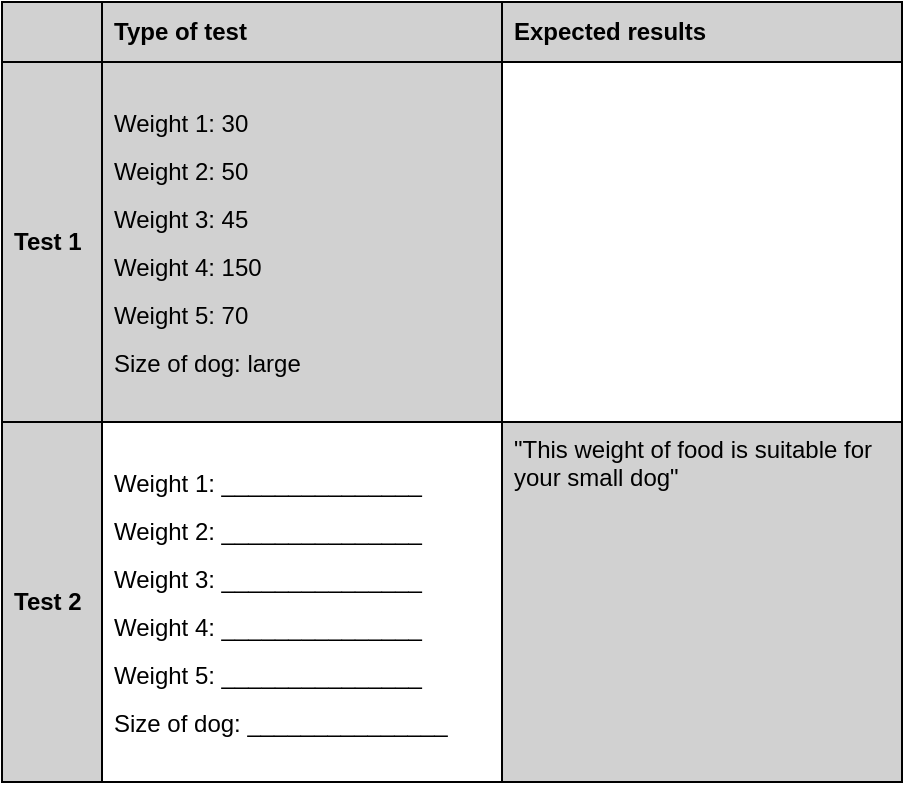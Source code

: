 <mxfile version="21.7.5" type="device" pages="2">
  <diagram id="b4KbmzYfxXK9f72umE7G" name="tt">
    <mxGraphModel dx="1434" dy="844" grid="1" gridSize="10" guides="1" tooltips="1" connect="1" arrows="1" fold="1" page="1" pageScale="1" pageWidth="1169" pageHeight="827" math="0" shadow="0">
      <root>
        <mxCell id="0" />
        <mxCell id="1" parent="0" />
        <mxCell id="GNqTdaBgWduBMivC4VjJ-1" value="" style="rounded=0;whiteSpace=wrap;html=1;align=left;spacingLeft=4;spacingRight=4;fillColor=#D1D1D1;" vertex="1" parent="1">
          <mxGeometry x="270" y="190" width="50" height="30" as="geometry" />
        </mxCell>
        <mxCell id="GNqTdaBgWduBMivC4VjJ-2" value="&lt;b&gt;Type of test&lt;/b&gt;" style="rounded=0;whiteSpace=wrap;html=1;align=left;spacingLeft=4;spacingRight=4;fillColor=#d1d1d1;" vertex="1" parent="1">
          <mxGeometry x="320" y="190" width="200" height="30" as="geometry" />
        </mxCell>
        <mxCell id="GNqTdaBgWduBMivC4VjJ-3" value="&lt;b&gt;Expected results&lt;/b&gt;" style="rounded=0;whiteSpace=wrap;html=1;align=left;spacingLeft=4;spacingRight=4;fillColor=#d1d1d1;" vertex="1" parent="1">
          <mxGeometry x="520" y="190" width="200" height="30" as="geometry" />
        </mxCell>
        <mxCell id="GNqTdaBgWduBMivC4VjJ-4" value="Test 1" style="rounded=0;whiteSpace=wrap;html=1;align=left;spacingLeft=4;spacingRight=4;fontStyle=1;fillColor=#d1d1d1;" vertex="1" parent="1">
          <mxGeometry x="270" y="220" width="50" height="180" as="geometry" />
        </mxCell>
        <mxCell id="GNqTdaBgWduBMivC4VjJ-5" value="&lt;p style=&quot;line-height: 200%;&quot;&gt;Weight 1: 30&lt;br&gt;Weight 2: 50&lt;br&gt;Weight 3: 45&lt;br&gt;Weight 4: 150&lt;br&gt;Weight 5: 70&lt;br&gt;Size of dog: large&lt;/p&gt;" style="rounded=0;align=left;spacingLeft=4;spacingRight=4;verticalAlign=top;html=1;fillColor=#d1d1d1;" vertex="1" parent="1">
          <mxGeometry x="320" y="220" width="200" height="180" as="geometry" />
        </mxCell>
        <mxCell id="GNqTdaBgWduBMivC4VjJ-6" value="" style="rounded=0;whiteSpace=wrap;html=1;align=left;spacingLeft=4;spacingRight=4;" vertex="1" parent="1">
          <mxGeometry x="520" y="220" width="200" height="180" as="geometry" />
        </mxCell>
        <mxCell id="GNqTdaBgWduBMivC4VjJ-7" value="Test 2" style="rounded=0;whiteSpace=wrap;html=1;align=left;spacingLeft=4;spacingRight=4;fontStyle=1;fillColor=#d1d1d1;" vertex="1" parent="1">
          <mxGeometry x="270" y="400" width="50" height="180" as="geometry" />
        </mxCell>
        <mxCell id="GNqTdaBgWduBMivC4VjJ-8" value="&lt;p style=&quot;line-height: 200%;&quot;&gt;Weight 1:&amp;nbsp;_______________&lt;br&gt;Weight 2: _______________&lt;br&gt;Weight 3: _______________&lt;br&gt;Weight 4: _______________&lt;br&gt;Weight 5: _______________&lt;br&gt;Size of dog: _______________&lt;/p&gt;" style="rounded=0;align=left;spacingLeft=4;spacingRight=4;verticalAlign=top;html=1;" vertex="1" parent="1">
          <mxGeometry x="320" y="400" width="200" height="180" as="geometry" />
        </mxCell>
        <mxCell id="GNqTdaBgWduBMivC4VjJ-9" value="&quot;This weight of food is suitable for your small dog&quot;" style="rounded=0;whiteSpace=wrap;html=1;align=left;spacingLeft=4;spacingRight=4;verticalAlign=top;fillColor=#d1d1d1;" vertex="1" parent="1">
          <mxGeometry x="520" y="400" width="200" height="180" as="geometry" />
        </mxCell>
      </root>
    </mxGraphModel>
  </diagram>
  <diagram id="JSeTmKmpEg_ac6eDD1_o" name="Task 2C">
    <mxGraphModel dx="869" dy="664" grid="1" gridSize="10" guides="1" tooltips="1" connect="1" arrows="1" fold="1" page="1" pageScale="1" pageWidth="1169" pageHeight="827" math="0" shadow="0">
      <root>
        <mxCell id="0" />
        <mxCell id="1" parent="0" />
        <mxCell id="6sAHpHZGAtFHMqBKG0Os-1" value="Entity&amp;nbsp;name: Seller" style="rounded=0;whiteSpace=wrap;html=1;align=left;fontFamily=Trebuchet MS;fontStyle=1;fontSize=14;fillColor=#eeeeee;strokeColor=#36393d;spacing=5;" parent="1" vertex="1">
          <mxGeometry x="240" y="40" width="620" height="40" as="geometry" />
        </mxCell>
        <mxCell id="6sAHpHZGAtFHMqBKG0Os-2" value="Attribute name" style="rounded=0;whiteSpace=wrap;html=1;align=left;fontStyle=1;fontFamily=Trebuchet MS;fontSize=14;fillColor=#eeeeee;strokeColor=#36393d;spacing=5;" parent="1" vertex="1">
          <mxGeometry x="240" y="80" width="140" height="40" as="geometry" />
        </mxCell>
        <mxCell id="6sAHpHZGAtFHMqBKG0Os-3" value="sellerName" style="rounded=0;whiteSpace=wrap;html=1;align=left;fontFamily=Trebuchet MS;fontSize=14;spacing=5;" parent="1" vertex="1">
          <mxGeometry x="240" y="120" width="140" height="40" as="geometry" />
        </mxCell>
        <mxCell id="6sAHpHZGAtFHMqBKG0Os-4" value="sellerAddress" style="rounded=0;whiteSpace=wrap;html=1;align=left;fontFamily=Trebuchet MS;fontSize=14;spacing=5;" parent="1" vertex="1">
          <mxGeometry x="240" y="160" width="140" height="40" as="geometry" />
        </mxCell>
        <mxCell id="6sAHpHZGAtFHMqBKG0Os-5" value="email" style="rounded=0;whiteSpace=wrap;html=1;align=left;fontFamily=Trebuchet MS;fontSize=14;spacing=5;" parent="1" vertex="1">
          <mxGeometry x="240" y="240" width="140" height="40" as="geometry" />
        </mxCell>
        <mxCell id="6sAHpHZGAtFHMqBKG0Os-6" value="telephoneNumber" style="rounded=0;whiteSpace=wrap;html=1;align=left;fontFamily=Trebuchet MS;fontSize=14;spacing=5;" parent="1" vertex="1">
          <mxGeometry x="240" y="280" width="140" height="40" as="geometry" />
        </mxCell>
        <mxCell id="6sAHpHZGAtFHMqBKG0Os-7" value="Key&lt;br style=&quot;font-size: 14px;&quot;&gt;" style="rounded=0;whiteSpace=wrap;html=1;align=left;fontStyle=1;fontFamily=Trebuchet MS;fontSize=14;fillColor=#eeeeee;strokeColor=#36393d;spacing=5;" parent="1" vertex="1">
          <mxGeometry x="380" y="80" width="40" height="40" as="geometry" />
        </mxCell>
        <mxCell id="6sAHpHZGAtFHMqBKG0Os-8" value="" style="rounded=0;whiteSpace=wrap;html=1;align=left;fontStyle=0;fontFamily=Trebuchet MS;fontSize=14;spacing=5;" parent="1" vertex="1">
          <mxGeometry x="380" y="120" width="40" height="40" as="geometry" />
        </mxCell>
        <mxCell id="6sAHpHZGAtFHMqBKG0Os-9" value="" style="rounded=0;whiteSpace=wrap;html=1;align=left;fontStyle=0;fontFamily=Trebuchet MS;fontSize=14;spacing=5;" parent="1" vertex="1">
          <mxGeometry x="380" y="160" width="40" height="40" as="geometry" />
        </mxCell>
        <mxCell id="6sAHpHZGAtFHMqBKG0Os-10" value="" style="rounded=0;whiteSpace=wrap;html=1;align=left;fontStyle=0;fontFamily=Trebuchet MS;fontSize=14;spacing=5;" parent="1" vertex="1">
          <mxGeometry x="380" y="240" width="40" height="40" as="geometry" />
        </mxCell>
        <mxCell id="6sAHpHZGAtFHMqBKG0Os-11" value="" style="rounded=0;whiteSpace=wrap;html=1;align=left;fontStyle=0;fontFamily=Trebuchet MS;fontSize=14;spacing=5;" parent="1" vertex="1">
          <mxGeometry x="380" y="280" width="40" height="40" as="geometry" />
        </mxCell>
        <mxCell id="6sAHpHZGAtFHMqBKG0Os-13" value="Type" style="rounded=0;whiteSpace=wrap;html=1;align=left;fontStyle=1;fontFamily=Trebuchet MS;fontSize=14;fillColor=#eeeeee;strokeColor=#36393d;spacing=5;" parent="1" vertex="1">
          <mxGeometry x="420" y="80" width="60" height="40" as="geometry" />
        </mxCell>
        <mxCell id="6sAHpHZGAtFHMqBKG0Os-14" value="text" style="rounded=0;whiteSpace=wrap;html=1;align=left;fontStyle=0;fontFamily=Trebuchet MS;fontSize=14;spacing=5;" parent="1" vertex="1">
          <mxGeometry x="420" y="120" width="60" height="40" as="geometry" />
        </mxCell>
        <mxCell id="6sAHpHZGAtFHMqBKG0Os-15" value="text" style="rounded=0;whiteSpace=wrap;html=1;align=left;fontStyle=0;fontFamily=Trebuchet MS;fontSize=14;spacing=5;" parent="1" vertex="1">
          <mxGeometry x="420" y="160" width="60" height="40" as="geometry" />
        </mxCell>
        <mxCell id="6sAHpHZGAtFHMqBKG0Os-16" value="text" style="rounded=0;whiteSpace=wrap;html=1;align=left;fontStyle=0;fontFamily=Trebuchet MS;fontSize=14;spacing=5;" parent="1" vertex="1">
          <mxGeometry x="420" y="240" width="60" height="40" as="geometry" />
        </mxCell>
        <mxCell id="6sAHpHZGAtFHMqBKG0Os-17" value="text" style="rounded=0;whiteSpace=wrap;html=1;align=left;fontStyle=0;fontFamily=Trebuchet MS;fontSize=14;spacing=5;" parent="1" vertex="1">
          <mxGeometry x="420" y="280" width="60" height="40" as="geometry" />
        </mxCell>
        <mxCell id="6sAHpHZGAtFHMqBKG0Os-18" value="Size" style="rounded=0;whiteSpace=wrap;html=1;align=left;fontStyle=1;fontFamily=Trebuchet MS;fontSize=14;fillColor=#eeeeee;strokeColor=#36393d;spacing=5;" parent="1" vertex="1">
          <mxGeometry x="480" y="80" width="60" height="40" as="geometry" />
        </mxCell>
        <mxCell id="6sAHpHZGAtFHMqBKG0Os-19" value="50" style="rounded=0;whiteSpace=wrap;html=1;align=left;fontStyle=0;fontFamily=Trebuchet MS;fontSize=14;spacing=5;" parent="1" vertex="1">
          <mxGeometry x="480" y="120" width="60" height="40" as="geometry" />
        </mxCell>
        <mxCell id="6sAHpHZGAtFHMqBKG0Os-20" value="255" style="rounded=0;whiteSpace=wrap;html=1;align=left;fontStyle=0;fontFamily=Trebuchet MS;fontSize=14;spacing=5;" parent="1" vertex="1">
          <mxGeometry x="480" y="160" width="60" height="40" as="geometry" />
        </mxCell>
        <mxCell id="6sAHpHZGAtFHMqBKG0Os-21" value="100" style="rounded=0;whiteSpace=wrap;html=1;align=left;fontStyle=0;fontFamily=Trebuchet MS;fontSize=14;spacing=5;" parent="1" vertex="1">
          <mxGeometry x="480" y="240" width="60" height="40" as="geometry" />
        </mxCell>
        <mxCell id="6sAHpHZGAtFHMqBKG0Os-22" value="11" style="rounded=0;whiteSpace=wrap;html=1;align=left;fontStyle=0;fontFamily=Trebuchet MS;fontSize=14;spacing=5;" parent="1" vertex="1">
          <mxGeometry x="480" y="280" width="60" height="40" as="geometry" />
        </mxCell>
        <mxCell id="6sAHpHZGAtFHMqBKG0Os-23" value="Required" style="rounded=0;whiteSpace=wrap;html=1;align=left;fontStyle=1;fontFamily=Trebuchet MS;fontSize=14;fillColor=#eeeeee;strokeColor=#36393d;spacing=5;" parent="1" vertex="1">
          <mxGeometry x="540" y="80" width="80" height="40" as="geometry" />
        </mxCell>
        <mxCell id="6sAHpHZGAtFHMqBKG0Os-24" value="Y" style="rounded=0;whiteSpace=wrap;html=1;align=left;fontStyle=0;fontFamily=Trebuchet MS;fontSize=14;spacing=5;" parent="1" vertex="1">
          <mxGeometry x="540" y="280" width="80" height="40" as="geometry" />
        </mxCell>
        <mxCell id="6sAHpHZGAtFHMqBKG0Os-25" value="Y" style="rounded=0;whiteSpace=wrap;html=1;align=left;fontStyle=0;fontFamily=Trebuchet MS;fontSize=14;spacing=5;" parent="1" vertex="1">
          <mxGeometry x="540" y="120" width="80" height="40" as="geometry" />
        </mxCell>
        <mxCell id="6sAHpHZGAtFHMqBKG0Os-26" value="Y" style="rounded=0;whiteSpace=wrap;html=1;align=left;fontStyle=0;fontFamily=Trebuchet MS;fontSize=14;spacing=5;" parent="1" vertex="1">
          <mxGeometry x="540" y="160" width="80" height="40" as="geometry" />
        </mxCell>
        <mxCell id="6sAHpHZGAtFHMqBKG0Os-27" value="N" style="rounded=0;whiteSpace=wrap;html=1;align=left;fontStyle=0;fontFamily=Trebuchet MS;fontSize=14;spacing=5;" parent="1" vertex="1">
          <mxGeometry x="540" y="240" width="80" height="40" as="geometry" />
        </mxCell>
        <mxCell id="6sAHpHZGAtFHMqBKG0Os-28" value="Validation" style="rounded=0;whiteSpace=wrap;html=1;align=left;fontStyle=1;fontFamily=Trebuchet MS;fontSize=14;fillColor=#eeeeee;strokeColor=#36393d;spacing=5;" parent="1" vertex="1">
          <mxGeometry x="620" y="80" width="240" height="40" as="geometry" />
        </mxCell>
        <mxCell id="6sAHpHZGAtFHMqBKG0Os-29" value="" style="rounded=0;whiteSpace=wrap;html=1;align=left;fontStyle=0;fontFamily=Trebuchet MS;fontSize=14;spacing=5;" parent="1" vertex="1">
          <mxGeometry x="620" y="120" width="240" height="40" as="geometry" />
        </mxCell>
        <mxCell id="6sAHpHZGAtFHMqBKG0Os-30" value="" style="rounded=0;whiteSpace=wrap;html=1;align=left;fontStyle=0;fontFamily=Trebuchet MS;fontSize=14;spacing=5;" parent="1" vertex="1">
          <mxGeometry x="620" y="160" width="240" height="40" as="geometry" />
        </mxCell>
        <mxCell id="6sAHpHZGAtFHMqBKG0Os-31" value="" style="rounded=0;whiteSpace=wrap;html=1;align=left;fontStyle=0;fontFamily=Trebuchet MS;fontSize=14;spacing=5;" parent="1" vertex="1">
          <mxGeometry x="620" y="240" width="240" height="40" as="geometry" />
        </mxCell>
        <mxCell id="6sAHpHZGAtFHMqBKG0Os-32" value="" style="rounded=0;whiteSpace=wrap;html=1;align=left;fontStyle=0;fontFamily=Trebuchet MS;fontSize=14;spacing=5;" parent="1" vertex="1">
          <mxGeometry x="620" y="280" width="240" height="40" as="geometry" />
        </mxCell>
        <mxCell id="6sAHpHZGAtFHMqBKG0Os-33" value="Entity&amp;nbsp;name: Property" style="rounded=0;whiteSpace=wrap;html=1;align=left;fontFamily=Trebuchet MS;fontStyle=1;fontSize=14;fillColor=#eeeeee;strokeColor=#36393d;spacing=5;" parent="1" vertex="1">
          <mxGeometry x="240" y="360" width="620" height="40" as="geometry" />
        </mxCell>
        <mxCell id="6sAHpHZGAtFHMqBKG0Os-34" value="Attribute name" style="rounded=0;whiteSpace=wrap;html=1;align=left;fontStyle=1;fontFamily=Trebuchet MS;fontSize=14;fillColor=#eeeeee;strokeColor=#36393d;spacing=5;" parent="1" vertex="1">
          <mxGeometry x="240" y="400" width="140" height="40" as="geometry" />
        </mxCell>
        <mxCell id="6sAHpHZGAtFHMqBKG0Os-35" value="houseNumber" style="rounded=0;whiteSpace=wrap;html=1;align=left;fontFamily=Trebuchet MS;fontSize=14;spacing=5;" parent="1" vertex="1">
          <mxGeometry x="240" y="440" width="140" height="40" as="geometry" />
        </mxCell>
        <mxCell id="6sAHpHZGAtFHMqBKG0Os-36" value="street" style="rounded=0;whiteSpace=wrap;html=1;align=left;fontFamily=Trebuchet MS;fontSize=14;spacing=5;" parent="1" vertex="1">
          <mxGeometry x="240" y="480" width="140" height="40" as="geometry" />
        </mxCell>
        <mxCell id="6sAHpHZGAtFHMqBKG0Os-37" value="city" style="rounded=0;whiteSpace=wrap;html=1;align=left;fontFamily=Trebuchet MS;fontSize=14;spacing=5;" parent="1" vertex="1">
          <mxGeometry x="240" y="520" width="140" height="60" as="geometry" />
        </mxCell>
        <mxCell id="6sAHpHZGAtFHMqBKG0Os-38" value="postcode" style="rounded=0;whiteSpace=wrap;html=1;align=left;fontFamily=Trebuchet MS;fontSize=14;spacing=5;" parent="1" vertex="1">
          <mxGeometry x="240" y="580" width="140" height="40" as="geometry" />
        </mxCell>
        <mxCell id="6sAHpHZGAtFHMqBKG0Os-39" value="Key&lt;br style=&quot;font-size: 14px;&quot;&gt;" style="rounded=0;whiteSpace=wrap;html=1;align=left;fontStyle=1;fontFamily=Trebuchet MS;fontSize=14;fillColor=#eeeeee;strokeColor=#36393d;spacing=5;" parent="1" vertex="1">
          <mxGeometry x="380" y="400" width="40" height="40" as="geometry" />
        </mxCell>
        <mxCell id="6sAHpHZGAtFHMqBKG0Os-40" value="" style="rounded=0;whiteSpace=wrap;html=1;align=left;fontStyle=0;fontFamily=Trebuchet MS;fontSize=14;spacing=5;" parent="1" vertex="1">
          <mxGeometry x="380" y="440" width="40" height="40" as="geometry" />
        </mxCell>
        <mxCell id="6sAHpHZGAtFHMqBKG0Os-42" value="" style="rounded=0;whiteSpace=wrap;html=1;align=left;fontStyle=0;fontFamily=Trebuchet MS;fontSize=14;spacing=5;" parent="1" vertex="1">
          <mxGeometry x="380" y="520" width="40" height="60" as="geometry" />
        </mxCell>
        <mxCell id="6sAHpHZGAtFHMqBKG0Os-43" value="" style="rounded=0;whiteSpace=wrap;html=1;align=left;fontStyle=0;fontFamily=Trebuchet MS;fontSize=14;spacing=5;" parent="1" vertex="1">
          <mxGeometry x="380" y="580" width="40" height="40" as="geometry" />
        </mxCell>
        <mxCell id="6sAHpHZGAtFHMqBKG0Os-44" value="Type" style="rounded=0;whiteSpace=wrap;html=1;align=left;fontStyle=1;fontFamily=Trebuchet MS;fontSize=14;fillColor=#eeeeee;strokeColor=#36393d;spacing=5;" parent="1" vertex="1">
          <mxGeometry x="420" y="400" width="60" height="40" as="geometry" />
        </mxCell>
        <mxCell id="6sAHpHZGAtFHMqBKG0Os-45" value="number" style="rounded=0;whiteSpace=wrap;html=1;align=left;fontStyle=0;fontFamily=Trebuchet MS;fontSize=14;spacing=5;" parent="1" vertex="1">
          <mxGeometry x="420" y="440" width="60" height="40" as="geometry" />
        </mxCell>
        <mxCell id="6sAHpHZGAtFHMqBKG0Os-46" value="text" style="rounded=0;whiteSpace=wrap;html=1;align=left;fontStyle=0;fontFamily=Trebuchet MS;fontSize=14;spacing=5;" parent="1" vertex="1">
          <mxGeometry x="420" y="480" width="60" height="40" as="geometry" />
        </mxCell>
        <mxCell id="6sAHpHZGAtFHMqBKG0Os-47" value="text" style="rounded=0;whiteSpace=wrap;html=1;align=left;fontStyle=0;fontFamily=Trebuchet MS;fontSize=14;spacing=5;" parent="1" vertex="1">
          <mxGeometry x="420" y="520" width="60" height="60" as="geometry" />
        </mxCell>
        <mxCell id="6sAHpHZGAtFHMqBKG0Os-48" value="text" style="rounded=0;whiteSpace=wrap;html=1;align=left;fontStyle=0;fontFamily=Trebuchet MS;fontSize=14;spacing=5;" parent="1" vertex="1">
          <mxGeometry x="420" y="580" width="60" height="40" as="geometry" />
        </mxCell>
        <mxCell id="6sAHpHZGAtFHMqBKG0Os-49" value="Size" style="rounded=0;whiteSpace=wrap;html=1;align=left;fontStyle=1;fontFamily=Trebuchet MS;fontSize=14;fillColor=#eeeeee;strokeColor=#36393d;spacing=5;" parent="1" vertex="1">
          <mxGeometry x="480" y="400" width="60" height="40" as="geometry" />
        </mxCell>
        <mxCell id="6sAHpHZGAtFHMqBKG0Os-50" value="" style="rounded=0;whiteSpace=wrap;html=1;align=left;fontStyle=0;fontFamily=Trebuchet MS;fontSize=14;spacing=5;" parent="1" vertex="1">
          <mxGeometry x="480" y="440" width="60" height="40" as="geometry" />
        </mxCell>
        <mxCell id="6sAHpHZGAtFHMqBKG0Os-51" value="75" style="rounded=0;whiteSpace=wrap;html=1;align=left;fontStyle=0;fontFamily=Trebuchet MS;fontSize=14;spacing=5;" parent="1" vertex="1">
          <mxGeometry x="480" y="480" width="60" height="40" as="geometry" />
        </mxCell>
        <mxCell id="6sAHpHZGAtFHMqBKG0Os-52" value="9" style="rounded=0;whiteSpace=wrap;html=1;align=left;fontStyle=0;fontFamily=Trebuchet MS;fontSize=14;spacing=5;" parent="1" vertex="1">
          <mxGeometry x="480" y="520" width="60" height="60" as="geometry" />
        </mxCell>
        <mxCell id="6sAHpHZGAtFHMqBKG0Os-54" value="Required" style="rounded=0;whiteSpace=wrap;html=1;align=left;fontStyle=1;fontFamily=Trebuchet MS;fontSize=14;fillColor=#eeeeee;strokeColor=#36393d;spacing=5;" parent="1" vertex="1">
          <mxGeometry x="540" y="400" width="80" height="40" as="geometry" />
        </mxCell>
        <mxCell id="6sAHpHZGAtFHMqBKG0Os-55" value="Y" style="rounded=0;whiteSpace=wrap;html=1;align=left;fontStyle=0;fontFamily=Trebuchet MS;fontSize=14;spacing=5;" parent="1" vertex="1">
          <mxGeometry x="540" y="580" width="80" height="40" as="geometry" />
        </mxCell>
        <mxCell id="6sAHpHZGAtFHMqBKG0Os-56" value="Y" style="rounded=0;whiteSpace=wrap;html=1;align=left;fontStyle=0;fontFamily=Trebuchet MS;fontSize=14;spacing=5;" parent="1" vertex="1">
          <mxGeometry x="540" y="440" width="80" height="40" as="geometry" />
        </mxCell>
        <mxCell id="6sAHpHZGAtFHMqBKG0Os-57" value="Y" style="rounded=0;whiteSpace=wrap;html=1;align=left;fontStyle=0;fontFamily=Trebuchet MS;fontSize=14;spacing=5;" parent="1" vertex="1">
          <mxGeometry x="540" y="480" width="80" height="40" as="geometry" />
        </mxCell>
        <mxCell id="6sAHpHZGAtFHMqBKG0Os-58" value="Y" style="rounded=0;whiteSpace=wrap;html=1;align=left;fontStyle=0;fontFamily=Trebuchet MS;fontSize=14;spacing=5;" parent="1" vertex="1">
          <mxGeometry x="540" y="520" width="80" height="60" as="geometry" />
        </mxCell>
        <mxCell id="6sAHpHZGAtFHMqBKG0Os-59" value="Validation" style="rounded=0;whiteSpace=wrap;html=1;align=left;fontStyle=1;fontFamily=Trebuchet MS;fontSize=14;fillColor=#eeeeee;strokeColor=#36393d;spacing=5;" parent="1" vertex="1">
          <mxGeometry x="620" y="400" width="240" height="40" as="geometry" />
        </mxCell>
        <mxCell id="6sAHpHZGAtFHMqBKG0Os-60" value="" style="rounded=0;whiteSpace=wrap;html=1;align=left;fontStyle=0;fontFamily=Trebuchet MS;fontSize=14;spacing=5;" parent="1" vertex="1">
          <mxGeometry x="620" y="440" width="240" height="40" as="geometry" />
        </mxCell>
        <mxCell id="6sAHpHZGAtFHMqBKG0Os-61" value="" style="rounded=0;whiteSpace=wrap;html=1;align=left;fontStyle=0;fontFamily=Trebuchet MS;fontSize=14;spacing=5;" parent="1" vertex="1">
          <mxGeometry x="620" y="480" width="240" height="40" as="geometry" />
        </mxCell>
        <mxCell id="6sAHpHZGAtFHMqBKG0Os-62" value="Restricted choice: Aberdeen, Dundee, Edinburgh, Glasgow, Inverness, Perth, Stirling" style="rounded=0;whiteSpace=wrap;html=1;align=left;fontStyle=0;fontFamily=Trebuchet MS;fontSize=14;spacing=5;" parent="1" vertex="1">
          <mxGeometry x="620" y="520" width="240" height="60" as="geometry" />
        </mxCell>
        <mxCell id="6sAHpHZGAtFHMqBKG0Os-63" value="" style="rounded=0;whiteSpace=wrap;html=1;align=left;fontStyle=0;fontFamily=Trebuchet MS;fontSize=14;spacing=5;" parent="1" vertex="1">
          <mxGeometry x="620" y="580" width="240" height="40" as="geometry" />
        </mxCell>
        <mxCell id="6sAHpHZGAtFHMqBKG0Os-64" value="sellerID" style="rounded=0;whiteSpace=wrap;html=1;align=left;fontFamily=Trebuchet MS;fontSize=14;spacing=5;" parent="1" vertex="1">
          <mxGeometry x="240" y="200" width="140" height="40" as="geometry" />
        </mxCell>
        <mxCell id="6sAHpHZGAtFHMqBKG0Os-65" value="PK" style="rounded=0;whiteSpace=wrap;html=1;align=left;fontStyle=0;fontFamily=Trebuchet MS;fontSize=14;spacing=5;" parent="1" vertex="1">
          <mxGeometry x="380" y="200" width="40" height="40" as="geometry" />
        </mxCell>
        <mxCell id="6sAHpHZGAtFHMqBKG0Os-66" value="text" style="rounded=0;whiteSpace=wrap;html=1;align=left;fontStyle=0;fontFamily=Trebuchet MS;fontSize=14;spacing=5;" parent="1" vertex="1">
          <mxGeometry x="420" y="200" width="60" height="40" as="geometry" />
        </mxCell>
        <mxCell id="6sAHpHZGAtFHMqBKG0Os-67" value="4" style="rounded=0;whiteSpace=wrap;html=1;align=left;fontStyle=0;fontFamily=Trebuchet MS;fontSize=14;spacing=5;" parent="1" vertex="1">
          <mxGeometry x="480" y="200" width="60" height="40" as="geometry" />
        </mxCell>
        <mxCell id="6sAHpHZGAtFHMqBKG0Os-68" value="Y" style="rounded=0;whiteSpace=wrap;html=1;align=left;fontStyle=0;fontFamily=Trebuchet MS;fontSize=14;spacing=5;" parent="1" vertex="1">
          <mxGeometry x="540" y="200" width="80" height="40" as="geometry" />
        </mxCell>
        <mxCell id="6sAHpHZGAtFHMqBKG0Os-69" value="" style="rounded=0;whiteSpace=wrap;html=1;align=left;fontStyle=0;fontFamily=Trebuchet MS;fontSize=14;spacing=5;" parent="1" vertex="1">
          <mxGeometry x="620" y="200" width="240" height="40" as="geometry" />
        </mxCell>
        <mxCell id="6sAHpHZGAtFHMqBKG0Os-70" value="propertyRef" style="rounded=0;whiteSpace=wrap;html=1;align=left;fontFamily=Trebuchet MS;fontSize=14;spacing=5;" parent="1" vertex="1">
          <mxGeometry x="240" y="620" width="140" height="40" as="geometry" />
        </mxCell>
        <mxCell id="6sAHpHZGAtFHMqBKG0Os-71" value="sellerID" style="rounded=0;whiteSpace=wrap;html=1;align=left;fontFamily=Trebuchet MS;fontSize=14;spacing=5;" parent="1" vertex="1">
          <mxGeometry x="240" y="660" width="140" height="40" as="geometry" />
        </mxCell>
        <mxCell id="6sAHpHZGAtFHMqBKG0Os-72" value="PK" style="rounded=0;whiteSpace=wrap;html=1;align=left;fontStyle=0;fontFamily=Trebuchet MS;fontSize=14;spacing=5;" parent="1" vertex="1">
          <mxGeometry x="380" y="620" width="40" height="40" as="geometry" />
        </mxCell>
        <mxCell id="6sAHpHZGAtFHMqBKG0Os-73" value="FK" style="rounded=0;whiteSpace=wrap;html=1;align=left;fontStyle=0;fontFamily=Trebuchet MS;fontSize=14;spacing=5;" parent="1" vertex="1">
          <mxGeometry x="380" y="660" width="40" height="40" as="geometry" />
        </mxCell>
        <mxCell id="6sAHpHZGAtFHMqBKG0Os-74" value="text" style="rounded=0;whiteSpace=wrap;html=1;align=left;fontStyle=0;fontFamily=Trebuchet MS;fontSize=14;spacing=5;" parent="1" vertex="1">
          <mxGeometry x="420" y="620" width="60" height="40" as="geometry" />
        </mxCell>
        <mxCell id="6sAHpHZGAtFHMqBKG0Os-75" value="text" style="rounded=0;whiteSpace=wrap;html=1;align=left;fontStyle=0;fontFamily=Trebuchet MS;fontSize=14;spacing=5;" parent="1" vertex="1">
          <mxGeometry x="420" y="660" width="60" height="40" as="geometry" />
        </mxCell>
        <mxCell id="6sAHpHZGAtFHMqBKG0Os-76" value="15" style="rounded=0;whiteSpace=wrap;html=1;align=left;fontStyle=0;fontFamily=Trebuchet MS;fontSize=14;spacing=5;" parent="1" vertex="1">
          <mxGeometry x="480" y="620" width="60" height="40" as="geometry" />
        </mxCell>
        <mxCell id="6sAHpHZGAtFHMqBKG0Os-77" value="4" style="rounded=0;whiteSpace=wrap;html=1;align=left;fontStyle=0;fontFamily=Trebuchet MS;fontSize=14;spacing=5;" parent="1" vertex="1">
          <mxGeometry x="480" y="660" width="60" height="40" as="geometry" />
        </mxCell>
        <mxCell id="6sAHpHZGAtFHMqBKG0Os-78" value="Y" style="rounded=0;whiteSpace=wrap;html=1;align=left;fontStyle=0;fontFamily=Trebuchet MS;fontSize=14;spacing=5;" parent="1" vertex="1">
          <mxGeometry x="540" y="660" width="80" height="40" as="geometry" />
        </mxCell>
        <mxCell id="6sAHpHZGAtFHMqBKG0Os-79" value="Y" style="rounded=0;whiteSpace=wrap;html=1;align=left;fontStyle=0;fontFamily=Trebuchet MS;fontSize=14;spacing=5;" parent="1" vertex="1">
          <mxGeometry x="540" y="620" width="80" height="40" as="geometry" />
        </mxCell>
        <mxCell id="6sAHpHZGAtFHMqBKG0Os-80" value="" style="rounded=0;whiteSpace=wrap;html=1;align=left;fontStyle=0;fontFamily=Trebuchet MS;fontSize=14;spacing=5;" parent="1" vertex="1">
          <mxGeometry x="620" y="620" width="240" height="40" as="geometry" />
        </mxCell>
        <mxCell id="6sAHpHZGAtFHMqBKG0Os-81" value="Exists in Seller" style="rounded=0;whiteSpace=wrap;html=1;align=left;fontStyle=0;fontFamily=Trebuchet MS;fontSize=14;spacing=5;" parent="1" vertex="1">
          <mxGeometry x="620" y="660" width="240" height="40" as="geometry" />
        </mxCell>
        <mxCell id="6sAHpHZGAtFHMqBKG0Os-82" value="numberOfBedrooms" style="rounded=0;whiteSpace=wrap;html=1;align=left;fontFamily=Trebuchet MS;fontSize=14;spacing=5;" parent="1" vertex="1">
          <mxGeometry x="240" y="700" width="140" height="40" as="geometry" />
        </mxCell>
        <mxCell id="6sAHpHZGAtFHMqBKG0Os-83" value="" style="rounded=0;whiteSpace=wrap;html=1;align=left;fontStyle=0;fontFamily=Trebuchet MS;fontSize=14;spacing=5;" parent="1" vertex="1">
          <mxGeometry x="380" y="700" width="40" height="40" as="geometry" />
        </mxCell>
        <mxCell id="6sAHpHZGAtFHMqBKG0Os-84" value="number" style="rounded=0;whiteSpace=wrap;html=1;align=left;fontStyle=0;fontFamily=Trebuchet MS;fontSize=14;spacing=5;" parent="1" vertex="1">
          <mxGeometry x="420" y="700" width="60" height="40" as="geometry" />
        </mxCell>
        <mxCell id="6sAHpHZGAtFHMqBKG0Os-85" value="" style="rounded=0;whiteSpace=wrap;html=1;align=left;fontStyle=0;fontFamily=Trebuchet MS;fontSize=14;spacing=5;" parent="1" vertex="1">
          <mxGeometry x="480" y="700" width="60" height="40" as="geometry" />
        </mxCell>
        <mxCell id="6sAHpHZGAtFHMqBKG0Os-86" value="Y" style="rounded=0;whiteSpace=wrap;html=1;align=left;fontStyle=0;fontFamily=Trebuchet MS;fontSize=14;spacing=5;" parent="1" vertex="1">
          <mxGeometry x="540" y="700" width="80" height="40" as="geometry" />
        </mxCell>
        <mxCell id="6sAHpHZGAtFHMqBKG0Os-87" value="" style="rounded=0;whiteSpace=wrap;html=1;align=left;fontStyle=0;fontFamily=Trebuchet MS;fontSize=14;spacing=5;" parent="1" vertex="1">
          <mxGeometry x="620" y="700" width="240" height="40" as="geometry" />
        </mxCell>
        <mxCell id="gitRzBzVqJDqfcBcNz0p-1" value="estimatedValue" style="rounded=0;whiteSpace=wrap;html=1;align=left;fontFamily=Trebuchet MS;fontSize=14;spacing=5;" parent="1" vertex="1">
          <mxGeometry x="240" y="740" width="140" height="40" as="geometry" />
        </mxCell>
        <mxCell id="gitRzBzVqJDqfcBcNz0p-2" value="" style="rounded=0;whiteSpace=wrap;html=1;align=left;fontStyle=0;fontFamily=Trebuchet MS;fontSize=14;spacing=5;" parent="1" vertex="1">
          <mxGeometry x="380" y="740" width="40" height="40" as="geometry" />
        </mxCell>
        <mxCell id="gitRzBzVqJDqfcBcNz0p-3" value="number" style="rounded=0;whiteSpace=wrap;html=1;align=left;fontStyle=0;fontFamily=Trebuchet MS;fontSize=14;spacing=5;" parent="1" vertex="1">
          <mxGeometry x="420" y="740" width="60" height="40" as="geometry" />
        </mxCell>
        <mxCell id="gitRzBzVqJDqfcBcNz0p-4" value="" style="rounded=0;whiteSpace=wrap;html=1;align=left;fontStyle=0;fontFamily=Trebuchet MS;fontSize=14;spacing=5;" parent="1" vertex="1">
          <mxGeometry x="480" y="740" width="60" height="40" as="geometry" />
        </mxCell>
        <mxCell id="gitRzBzVqJDqfcBcNz0p-5" value="Y" style="rounded=0;whiteSpace=wrap;html=1;align=left;fontStyle=0;fontFamily=Trebuchet MS;fontSize=14;spacing=5;" parent="1" vertex="1">
          <mxGeometry x="540" y="740" width="80" height="40" as="geometry" />
        </mxCell>
        <mxCell id="gitRzBzVqJDqfcBcNz0p-6" value="Range: &amp;gt;= 0 AND &amp;lt;= 300000000" style="rounded=0;whiteSpace=wrap;html=1;align=left;fontStyle=0;fontFamily=Trebuchet MS;fontSize=14;spacing=5;" parent="1" vertex="1">
          <mxGeometry x="620" y="740" width="240" height="40" as="geometry" />
        </mxCell>
        <mxCell id="-UGsNP-nTbBEEjyd8Vpc-1" value="8" style="rounded=0;whiteSpace=wrap;html=1;align=left;fontStyle=0;fontFamily=Trebuchet MS;fontSize=14;spacing=5;" parent="1" vertex="1">
          <mxGeometry x="480" y="580" width="60" height="40" as="geometry" />
        </mxCell>
        <mxCell id="-UGsNP-nTbBEEjyd8Vpc-3" value="askingPrice" style="rounded=0;whiteSpace=wrap;html=1;align=left;fontFamily=Trebuchet MS;fontSize=14;spacing=5;" parent="1" vertex="1">
          <mxGeometry x="240" y="780" width="140" height="40" as="geometry" />
        </mxCell>
        <mxCell id="-UGsNP-nTbBEEjyd8Vpc-4" value="" style="rounded=0;whiteSpace=wrap;html=1;align=left;fontStyle=0;fontFamily=Trebuchet MS;fontSize=14;spacing=5;" parent="1" vertex="1">
          <mxGeometry x="380" y="780" width="40" height="40" as="geometry" />
        </mxCell>
        <mxCell id="-UGsNP-nTbBEEjyd8Vpc-5" value="number" style="rounded=0;whiteSpace=wrap;html=1;align=left;fontStyle=0;fontFamily=Trebuchet MS;fontSize=14;spacing=5;" parent="1" vertex="1">
          <mxGeometry x="420" y="780" width="60" height="40" as="geometry" />
        </mxCell>
        <mxCell id="-UGsNP-nTbBEEjyd8Vpc-6" value="" style="rounded=0;whiteSpace=wrap;html=1;align=left;fontStyle=0;fontFamily=Trebuchet MS;fontSize=14;spacing=5;" parent="1" vertex="1">
          <mxGeometry x="480" y="780" width="60" height="40" as="geometry" />
        </mxCell>
        <mxCell id="-UGsNP-nTbBEEjyd8Vpc-7" value="Y" style="rounded=0;whiteSpace=wrap;html=1;align=left;fontStyle=0;fontFamily=Trebuchet MS;fontSize=14;spacing=5;" parent="1" vertex="1">
          <mxGeometry x="540" y="780" width="80" height="40" as="geometry" />
        </mxCell>
        <mxCell id="-UGsNP-nTbBEEjyd8Vpc-8" value="Range: &amp;gt;= 0 AND &amp;lt;= 300000000" style="rounded=0;whiteSpace=wrap;html=1;align=left;fontStyle=0;fontFamily=Trebuchet MS;fontSize=14;spacing=5;" parent="1" vertex="1">
          <mxGeometry x="620" y="780" width="240" height="40" as="geometry" />
        </mxCell>
        <mxCell id="-UGsNP-nTbBEEjyd8Vpc-9" value="" style="rounded=0;whiteSpace=wrap;html=1;align=left;fontStyle=0;fontFamily=Trebuchet MS;fontSize=14;spacing=5;" parent="1" vertex="1">
          <mxGeometry x="380" y="480" width="40" height="40" as="geometry" />
        </mxCell>
      </root>
    </mxGraphModel>
  </diagram>
</mxfile>
